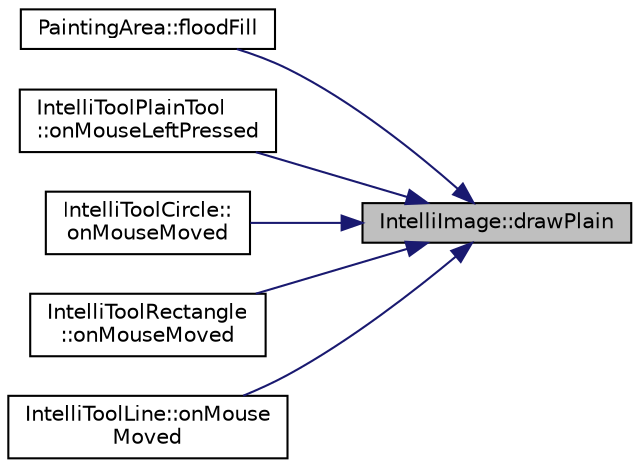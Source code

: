 digraph "IntelliImage::drawPlain"
{
 // LATEX_PDF_SIZE
  edge [fontname="Helvetica",fontsize="10",labelfontname="Helvetica",labelfontsize="10"];
  node [fontname="Helvetica",fontsize="10",shape=record];
  rankdir="RL";
  Node1 [label="IntelliImage::drawPlain",height=0.2,width=0.4,color="black", fillcolor="grey75", style="filled", fontcolor="black",tooltip="A function that clears the whole image in a given Color."];
  Node1 -> Node2 [dir="back",color="midnightblue",fontsize="10",style="solid",fontname="Helvetica"];
  Node2 [label="PaintingArea::floodFill",height=0.2,width=0.4,color="black", fillcolor="white", style="filled",URL="$class_painting_area.html#aeb5eb394b979ea90f2be9849fdda1774",tooltip=" "];
  Node1 -> Node3 [dir="back",color="midnightblue",fontsize="10",style="solid",fontname="Helvetica"];
  Node3 [label="IntelliToolPlainTool\l::onMouseLeftPressed",height=0.2,width=0.4,color="black", fillcolor="white", style="filled",URL="$class_intelli_tool_plain_tool.html#ab786dd5fa80af863246013d43c4b7ac9",tooltip="A function managing the left click Pressed of a Mouse. Resetting the current draw...."];
  Node1 -> Node4 [dir="back",color="midnightblue",fontsize="10",style="solid",fontname="Helvetica"];
  Node4 [label="IntelliToolCircle::\lonMouseMoved",height=0.2,width=0.4,color="black", fillcolor="white", style="filled",URL="$class_intelli_tool_circle.html#a90ee58c5390a86afc75c14ca79b91d7b",tooltip="A function managing the mouse moved event. Call this in child classes!"];
  Node1 -> Node5 [dir="back",color="midnightblue",fontsize="10",style="solid",fontname="Helvetica"];
  Node5 [label="IntelliToolRectangle\l::onMouseMoved",height=0.2,width=0.4,color="black", fillcolor="white", style="filled",URL="$class_intelli_tool_rectangle.html#a4b5931071e21eb6949ffe357315e408b",tooltip="A function managing the mouse moved event. Call this in child classes!"];
  Node1 -> Node6 [dir="back",color="midnightblue",fontsize="10",style="solid",fontname="Helvetica"];
  Node6 [label="IntelliToolLine::onMouse\lMoved",height=0.2,width=0.4,color="black", fillcolor="white", style="filled",URL="$class_intelli_tool_line.html#abc6324ef0778823fe7e35aef8ae37f9b",tooltip="A function managing the mouse moved event. Call this in child classes!"];
}
